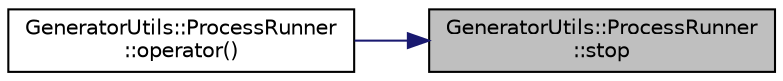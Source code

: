 digraph "GeneratorUtils::ProcessRunner::stop"
{
 // LATEX_PDF_SIZE
  edge [fontname="Helvetica",fontsize="10",labelfontname="Helvetica",labelfontsize="10"];
  node [fontname="Helvetica",fontsize="10",shape=record];
  rankdir="RL";
  Node1 [label="GeneratorUtils::ProcessRunner\l::stop",height=0.2,width=0.4,color="black", fillcolor="grey75", style="filled", fontcolor="black",tooltip=" "];
  Node1 -> Node2 [dir="back",color="midnightblue",fontsize="10",style="solid",fontname="Helvetica"];
  Node2 [label="GeneratorUtils::ProcessRunner\l::operator()",height=0.2,width=0.4,color="black", fillcolor="white", style="filled",URL="$class_generator_utils_1_1_process_runner.html#a048ede90c4e931da3a780a6cfb4edc10",tooltip=" "];
}
